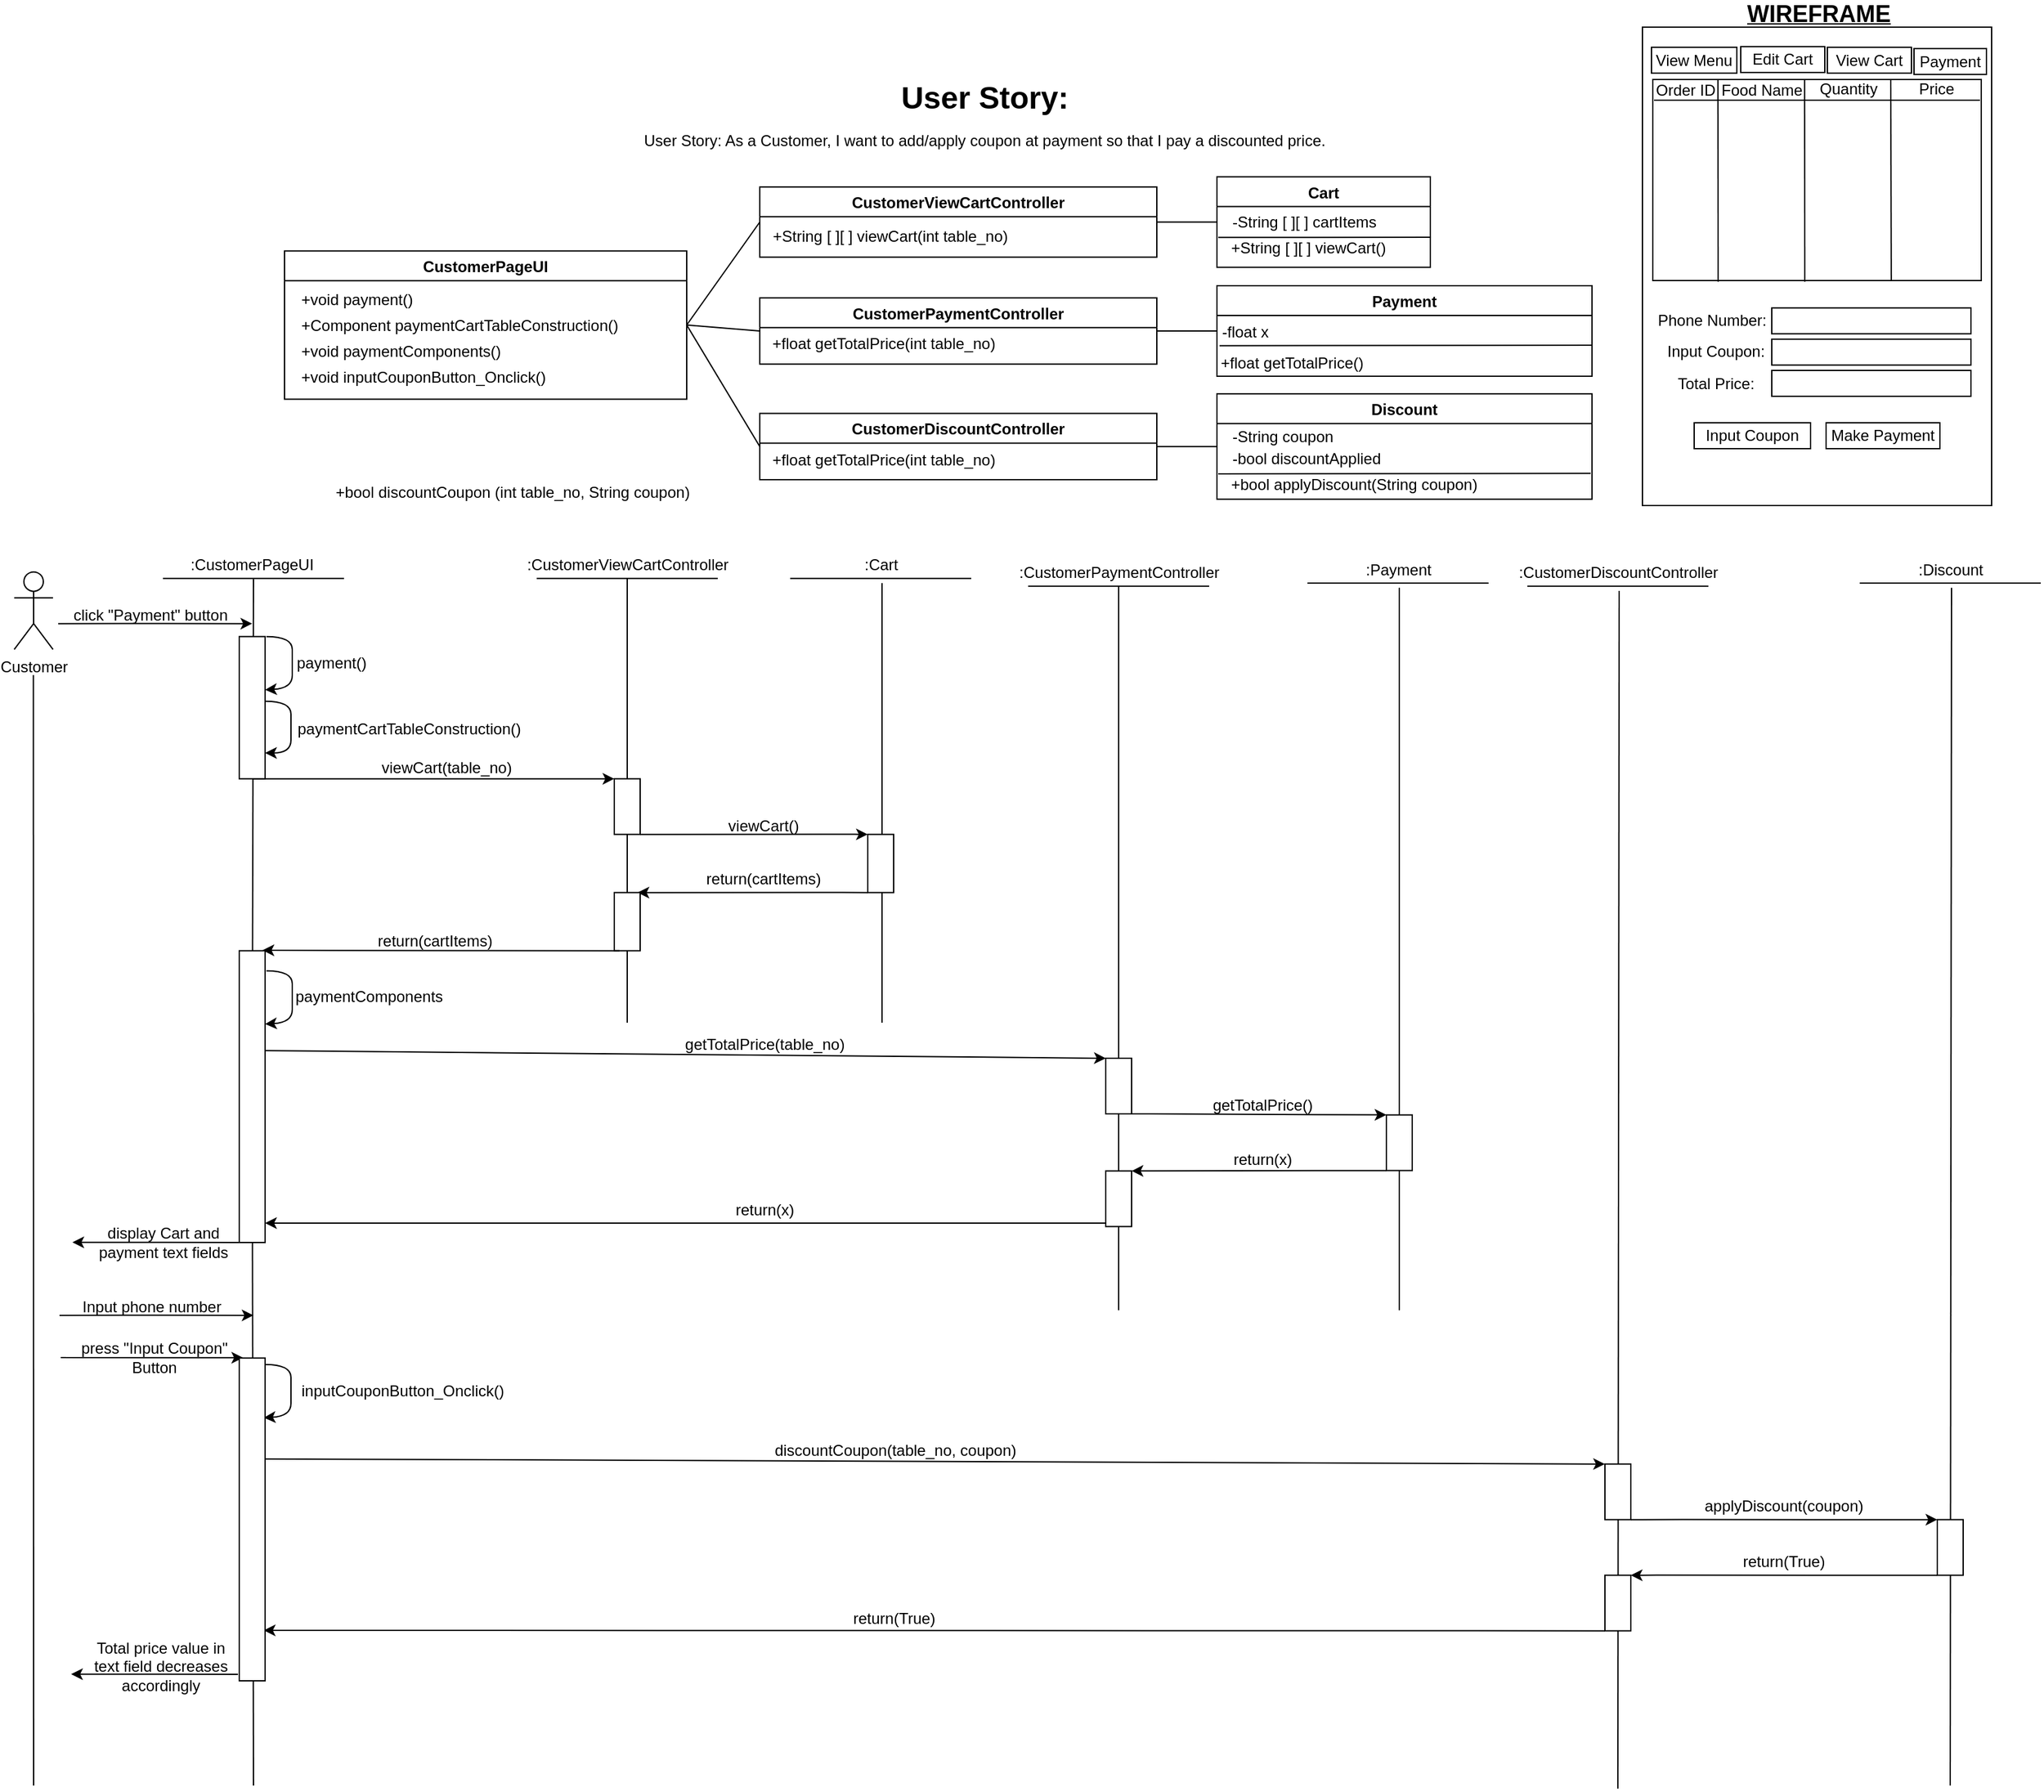 <mxfile version="17.4.2" type="device"><diagram id="kgpKYQtTHZ0yAKxKKP6v" name="Page-1"><mxGraphModel dx="3784" dy="2660" grid="1" gridSize="10" guides="1" tooltips="1" connect="1" arrows="1" fold="1" page="1" pageScale="1" pageWidth="1100" pageHeight="850" math="0" shadow="0"><root><mxCell id="0"/><mxCell id="1" parent="0"/><mxCell id="Prw02cfNeZkljI2ldTPd-4" value="" style="endArrow=none;html=1;rounded=0;" parent="1" edge="1"><mxGeometry width="50" height="50" relative="1" as="geometry"><mxPoint x="1040.0" y="1222.33" as="sourcePoint"/><mxPoint x="1041.0" y="295.99" as="targetPoint"/></mxGeometry></mxCell><mxCell id="biGOs2YUfltf5EV09tqd-42" value="" style="endArrow=none;html=1;rounded=0;" parent="1" edge="1"><mxGeometry width="50" height="50" relative="1" as="geometry"><mxPoint x="871" y="852.33" as="sourcePoint"/><mxPoint x="871" y="293.66" as="targetPoint"/></mxGeometry></mxCell><mxCell id="jZgrcrFYeaZh8gr0yXMg-41" value="" style="rounded=0;whiteSpace=wrap;html=1;" parent="1" vertex="1"><mxGeometry x="1059" y="-140.0" width="270" height="370" as="geometry"/></mxCell><mxCell id="jZgrcrFYeaZh8gr0yXMg-58" value="" style="endArrow=none;html=1;rounded=0;fontSize=17;startArrow=none;" parent="1" source="jZgrcrFYeaZh8gr0yXMg-105" edge="1"><mxGeometry width="50" height="50" relative="1" as="geometry"><mxPoint x="-15" y="1573.007" as="sourcePoint"/><mxPoint x="-15" y="286.84" as="targetPoint"/></mxGeometry></mxCell><mxCell id="jZgrcrFYeaZh8gr0yXMg-2" value="CustomerPageUI" style="swimlane;" parent="1" vertex="1"><mxGeometry x="9" y="33.08" width="311" height="114.61" as="geometry"/></mxCell><mxCell id="jZgrcrFYeaZh8gr0yXMg-3" value="+void payment()" style="text;html=1;align=left;verticalAlign=middle;resizable=0;points=[];autosize=1;strokeColor=none;fillColor=none;" parent="jZgrcrFYeaZh8gr0yXMg-2" vertex="1"><mxGeometry x="11" y="28" width="100" height="20" as="geometry"/></mxCell><mxCell id="UyJxPFIOWj1iNq7rBaPs-1" value="+Component paymentCartTableConstruction()" style="text;html=1;align=left;verticalAlign=middle;resizable=0;points=[];autosize=1;strokeColor=none;fillColor=none;" parent="jZgrcrFYeaZh8gr0yXMg-2" vertex="1"><mxGeometry x="11" y="48" width="260" height="20" as="geometry"/></mxCell><mxCell id="3pkiMZ76L7Jx5bTfX0Fe-9" value="+void paymentComponents()" style="text;html=1;align=left;verticalAlign=middle;resizable=0;points=[];autosize=1;strokeColor=none;fillColor=none;" parent="jZgrcrFYeaZh8gr0yXMg-2" vertex="1"><mxGeometry x="11" y="68" width="170" height="20" as="geometry"/></mxCell><mxCell id="biGOs2YUfltf5EV09tqd-1" value="+void inputCouponButton_Onclick()" style="text;html=1;align=left;verticalAlign=middle;resizable=0;points=[];autosize=1;strokeColor=none;fillColor=none;" parent="jZgrcrFYeaZh8gr0yXMg-2" vertex="1"><mxGeometry x="11" y="88.0" width="200" height="20" as="geometry"/></mxCell><mxCell id="jZgrcrFYeaZh8gr0yXMg-6" value="CustomerViewCartController" style="swimlane;startSize=23;" parent="1" vertex="1"><mxGeometry x="376.5" y="-16.41" width="307" height="54.32" as="geometry"/></mxCell><mxCell id="jZgrcrFYeaZh8gr0yXMg-7" value="&lt;div style=&quot;text-align: left&quot;&gt;+String [ ][ ] viewCart(int table_no)&lt;/div&gt;" style="text;html=1;align=center;verticalAlign=middle;resizable=0;points=[];autosize=1;strokeColor=none;fillColor=none;" parent="jZgrcrFYeaZh8gr0yXMg-6" vertex="1"><mxGeometry y="28.58" width="200" height="20" as="geometry"/></mxCell><mxCell id="jZgrcrFYeaZh8gr0yXMg-8" value="Cart" style="swimlane;" parent="1" vertex="1"><mxGeometry x="730" y="-24.25" width="165" height="70" as="geometry"/></mxCell><mxCell id="jZgrcrFYeaZh8gr0yXMg-12" value="" style="endArrow=none;html=1;rounded=0;" parent="jZgrcrFYeaZh8gr0yXMg-8" edge="1"><mxGeometry width="50" height="50" relative="1" as="geometry"><mxPoint x="1" y="46.89" as="sourcePoint"/><mxPoint x="165" y="46.79" as="targetPoint"/></mxGeometry></mxCell><mxCell id="jZgrcrFYeaZh8gr0yXMg-13" value="&lt;div style=&quot;text-align: justify&quot;&gt;+String [ ][ ] viewCart()&lt;/div&gt;" style="text;html=1;align=left;verticalAlign=middle;resizable=0;points=[];autosize=1;strokeColor=none;fillColor=none;" parent="jZgrcrFYeaZh8gr0yXMg-8" vertex="1"><mxGeometry x="9" y="45" width="140" height="20" as="geometry"/></mxCell><mxCell id="8a033JhcUuYnLw-s18lT-4" value="-String [ ][ ] cartItems" style="text;html=1;align=left;verticalAlign=middle;resizable=0;points=[];autosize=1;strokeColor=none;fillColor=none;" parent="jZgrcrFYeaZh8gr0yXMg-8" vertex="1"><mxGeometry x="10" y="25" width="130" height="20" as="geometry"/></mxCell><mxCell id="jZgrcrFYeaZh8gr0yXMg-15" value="" style="endArrow=none;html=1;rounded=0;exitX=1;exitY=0.5;exitDx=0;exitDy=0;entryX=0;entryY=0.5;entryDx=0;entryDy=0;" parent="1" source="jZgrcrFYeaZh8gr0yXMg-2" target="jZgrcrFYeaZh8gr0yXMg-6" edge="1"><mxGeometry width="50" height="50" relative="1" as="geometry"><mxPoint x="573" y="428.33" as="sourcePoint"/><mxPoint x="623" y="378.33" as="targetPoint"/></mxGeometry></mxCell><mxCell id="jZgrcrFYeaZh8gr0yXMg-16" value="" style="endArrow=none;html=1;rounded=0;exitX=1;exitY=0.5;exitDx=0;exitDy=0;entryX=0;entryY=0.5;entryDx=0;entryDy=0;" parent="1" source="jZgrcrFYeaZh8gr0yXMg-6" target="jZgrcrFYeaZh8gr0yXMg-8" edge="1"><mxGeometry width="50" height="50" relative="1" as="geometry"><mxPoint x="689" y="95.3" as="sourcePoint"/><mxPoint x="720" y="92.59" as="targetPoint"/></mxGeometry></mxCell><mxCell id="jZgrcrFYeaZh8gr0yXMg-17" style="edgeStyle=orthogonalEdgeStyle;rounded=0;orthogonalLoop=1;jettySize=auto;html=1;" parent="1" edge="1"><mxGeometry relative="1" as="geometry"><mxPoint x="-16" y="321.34" as="targetPoint"/><Array as="points"><mxPoint x="-116" y="321.34"/><mxPoint x="-116" y="321.34"/></Array><mxPoint x="-166" y="321.34" as="sourcePoint"/></mxGeometry></mxCell><mxCell id="jZgrcrFYeaZh8gr0yXMg-18" value="Customer" style="shape=umlActor;verticalLabelPosition=bottom;verticalAlign=top;html=1;outlineConnect=0;" parent="1" vertex="1"><mxGeometry x="-200" y="281.34" width="30" height="60" as="geometry"/></mxCell><mxCell id="jZgrcrFYeaZh8gr0yXMg-19" value=":CustomerPageUI" style="text;html=1;strokeColor=none;fillColor=none;align=center;verticalAlign=middle;whiteSpace=wrap;rounded=0;" parent="1" vertex="1"><mxGeometry x="-46" y="261.34" width="60" height="30" as="geometry"/></mxCell><mxCell id="jZgrcrFYeaZh8gr0yXMg-20" value=":CustomerViewCartController" style="text;html=1;align=center;verticalAlign=middle;resizable=0;points=[];autosize=1;strokeColor=none;fillColor=none;" parent="1" vertex="1"><mxGeometry x="189" y="266.34" width="170" height="20" as="geometry"/></mxCell><mxCell id="jZgrcrFYeaZh8gr0yXMg-21" value=":Cart" style="text;html=1;align=center;verticalAlign=middle;resizable=0;points=[];autosize=1;strokeColor=none;fillColor=none;" parent="1" vertex="1"><mxGeometry x="450" y="266.34" width="40" height="20" as="geometry"/></mxCell><mxCell id="jZgrcrFYeaZh8gr0yXMg-22" value="" style="endArrow=none;html=1;rounded=0;" parent="1" edge="1"><mxGeometry width="50" height="50" relative="1" as="geometry"><mxPoint x="-85" y="286.34" as="sourcePoint"/><mxPoint x="55.0" y="286.34" as="targetPoint"/></mxGeometry></mxCell><mxCell id="jZgrcrFYeaZh8gr0yXMg-23" value="" style="endArrow=none;html=1;rounded=0;" parent="1" edge="1"><mxGeometry width="50" height="50" relative="1" as="geometry"><mxPoint x="204.0" y="286.34" as="sourcePoint"/><mxPoint x="344" y="286.34" as="targetPoint"/></mxGeometry></mxCell><mxCell id="jZgrcrFYeaZh8gr0yXMg-24" value="" style="endArrow=none;html=1;rounded=0;" parent="1" edge="1"><mxGeometry width="50" height="50" relative="1" as="geometry"><mxPoint x="400" y="286.34" as="sourcePoint"/><mxPoint x="540" y="286.34" as="targetPoint"/></mxGeometry></mxCell><mxCell id="jZgrcrFYeaZh8gr0yXMg-27" value="" style="endArrow=classic;html=1;rounded=0;entryX=0;entryY=0;entryDx=0;entryDy=0;" parent="1" edge="1"><mxGeometry width="50" height="50" relative="1" as="geometry"><mxPoint x="-16" y="441.34" as="sourcePoint"/><mxPoint x="264" y="441.34" as="targetPoint"/></mxGeometry></mxCell><mxCell id="jZgrcrFYeaZh8gr0yXMg-28" value="&lt;div style=&quot;text-align: left&quot;&gt;&lt;span&gt;viewCart(table_no)&lt;/span&gt;&lt;/div&gt;" style="text;html=1;align=center;verticalAlign=middle;resizable=0;points=[];autosize=1;strokeColor=none;fillColor=none;" parent="1" vertex="1"><mxGeometry x="74" y="423.34" width="120" height="20" as="geometry"/></mxCell><mxCell id="jZgrcrFYeaZh8gr0yXMg-29" style="edgeStyle=orthogonalEdgeStyle;rounded=0;orthogonalLoop=1;jettySize=auto;html=1;exitX=1;exitY=1;exitDx=0;exitDy=0;entryX=0;entryY=0;entryDx=0;entryDy=0;" parent="1" source="jZgrcrFYeaZh8gr0yXMg-57" target="jZgrcrFYeaZh8gr0yXMg-53" edge="1"><mxGeometry relative="1" as="geometry"><Array as="points"><mxPoint x="450" y="484"/><mxPoint x="450" y="484"/></Array><mxPoint x="284" y="489.34" as="sourcePoint"/></mxGeometry></mxCell><mxCell id="jZgrcrFYeaZh8gr0yXMg-30" value="" style="endArrow=none;html=1;rounded=0;startArrow=none;entryX=0.5;entryY=1;entryDx=0;entryDy=0;entryPerimeter=0;" parent="1" source="jZgrcrFYeaZh8gr0yXMg-100" target="jZgrcrFYeaZh8gr0yXMg-20" edge="1"><mxGeometry width="50" height="50" relative="1" as="geometry"><mxPoint x="274" y="963.84" as="sourcePoint"/><mxPoint x="272" y="281.34" as="targetPoint"/></mxGeometry></mxCell><mxCell id="jZgrcrFYeaZh8gr0yXMg-34" value="" style="endArrow=none;html=1;rounded=0;" parent="1" edge="1"><mxGeometry width="50" height="50" relative="1" as="geometry"><mxPoint x="471" y="630" as="sourcePoint"/><mxPoint x="471" y="290" as="targetPoint"/></mxGeometry></mxCell><mxCell id="jZgrcrFYeaZh8gr0yXMg-42" value="View Menu" style="rounded=0;whiteSpace=wrap;html=1;" parent="1" vertex="1"><mxGeometry x="1066" y="-124.41" width="66" height="20" as="geometry"/></mxCell><mxCell id="jZgrcrFYeaZh8gr0yXMg-44" value="Edit Cart" style="rounded=0;whiteSpace=wrap;html=1;" parent="1" vertex="1"><mxGeometry x="1135" y="-124.91" width="65" height="20" as="geometry"/></mxCell><mxCell id="jZgrcrFYeaZh8gr0yXMg-45" value="View Cart" style="rounded=0;whiteSpace=wrap;html=1;" parent="1" vertex="1"><mxGeometry x="1202" y="-124.41" width="65" height="20" as="geometry"/></mxCell><mxCell id="jZgrcrFYeaZh8gr0yXMg-46" value="Payment" style="rounded=0;whiteSpace=wrap;html=1;" parent="1" vertex="1"><mxGeometry x="1269" y="-123.41" width="56" height="20" as="geometry"/></mxCell><mxCell id="jZgrcrFYeaZh8gr0yXMg-51" value="Input Coupon" style="rounded=0;whiteSpace=wrap;html=1;" parent="1" vertex="1"><mxGeometry x="1099" y="166.0" width="90" height="20" as="geometry"/></mxCell><mxCell id="jZgrcrFYeaZh8gr0yXMg-52" value="&lt;b&gt;&lt;u&gt;&lt;font style=&quot;font-size: 18px&quot;&gt;WIREFRAME&lt;/font&gt;&lt;/u&gt;&lt;/b&gt;" style="text;html=1;align=center;verticalAlign=middle;resizable=0;points=[];autosize=1;strokeColor=none;fillColor=none;" parent="1" vertex="1"><mxGeometry x="1130" y="-160.0" width="130" height="20" as="geometry"/></mxCell><mxCell id="jZgrcrFYeaZh8gr0yXMg-102" style="edgeStyle=orthogonalEdgeStyle;rounded=0;orthogonalLoop=1;jettySize=auto;html=1;exitX=0;exitY=1;exitDx=0;exitDy=0;entryX=0.5;entryY=0;entryDx=0;entryDy=0;fontSize=12;" parent="1" source="jZgrcrFYeaZh8gr0yXMg-53" edge="1"><mxGeometry relative="1" as="geometry"><mxPoint x="582" y="529.34" as="sourcePoint"/><mxPoint x="282" y="529.34" as="targetPoint"/><Array as="points"><mxPoint x="440" y="529"/><mxPoint x="440" y="529"/></Array></mxGeometry></mxCell><mxCell id="jZgrcrFYeaZh8gr0yXMg-53" value="" style="rounded=0;whiteSpace=wrap;html=1;" parent="1" vertex="1"><mxGeometry x="460" y="484.34" width="20" height="45" as="geometry"/></mxCell><mxCell id="jZgrcrFYeaZh8gr0yXMg-54" value="click &quot;Payment&quot; button" style="text;html=1;align=center;verticalAlign=middle;resizable=0;points=[];autosize=1;strokeColor=none;fillColor=none;" parent="1" vertex="1"><mxGeometry x="-160" y="305.34" width="130" height="20" as="geometry"/></mxCell><mxCell id="jZgrcrFYeaZh8gr0yXMg-57" value="" style="rounded=0;whiteSpace=wrap;html=1;" parent="1" vertex="1"><mxGeometry x="264" y="441.34" width="20" height="43" as="geometry"/></mxCell><mxCell id="jZgrcrFYeaZh8gr0yXMg-63" value="" style="curved=1;endArrow=classic;html=1;rounded=0;entryX=0.95;entryY=0.392;entryDx=0;entryDy=0;exitX=1;exitY=0;exitDx=0;exitDy=0;entryPerimeter=0;" parent="1" edge="1"><mxGeometry width="50" height="50" relative="1" as="geometry"><mxPoint x="-5" y="331.34" as="sourcePoint"/><mxPoint x="-6.0" y="372.5" as="targetPoint"/><Array as="points"><mxPoint x="15" y="331.34"/><mxPoint x="15" y="351.34"/><mxPoint x="15" y="371.34"/></Array></mxGeometry></mxCell><mxCell id="jZgrcrFYeaZh8gr0yXMg-64" value="" style="rounded=0;whiteSpace=wrap;html=1;" parent="1" vertex="1"><mxGeometry x="-26" y="331.34" width="20" height="110" as="geometry"/></mxCell><mxCell id="jZgrcrFYeaZh8gr0yXMg-65" value="&lt;span style=&quot;font-size: 12px&quot;&gt;payment()&lt;/span&gt;" style="text;html=1;align=center;verticalAlign=middle;resizable=0;points=[];autosize=1;strokeColor=none;fillColor=none;fontSize=16;" parent="1" vertex="1"><mxGeometry x="10" y="334.84" width="70" height="30" as="geometry"/></mxCell><mxCell id="jZgrcrFYeaZh8gr0yXMg-84" value="" style="rounded=0;whiteSpace=wrap;html=1;" parent="1" vertex="1"><mxGeometry x="1067" y="-99.5" width="254" height="155.5" as="geometry"/></mxCell><mxCell id="jZgrcrFYeaZh8gr0yXMg-85" value="Order ID" style="text;html=1;align=center;verticalAlign=middle;resizable=0;points=[];autosize=1;strokeColor=none;fillColor=none;" parent="1" vertex="1"><mxGeometry x="1062" y="-101.5" width="60" height="20" as="geometry"/></mxCell><mxCell id="jZgrcrFYeaZh8gr0yXMg-86" value="Food Name" style="text;html=1;align=center;verticalAlign=middle;resizable=0;points=[];autosize=1;strokeColor=none;fillColor=none;" parent="1" vertex="1"><mxGeometry x="1111" y="-101.5" width="80" height="20" as="geometry"/></mxCell><mxCell id="jZgrcrFYeaZh8gr0yXMg-88" value="Price" style="text;html=1;align=center;verticalAlign=middle;resizable=0;points=[];autosize=1;strokeColor=none;fillColor=none;" parent="1" vertex="1"><mxGeometry x="1266" y="-102.5" width="40" height="20" as="geometry"/></mxCell><mxCell id="jZgrcrFYeaZh8gr0yXMg-90" value="" style="endArrow=none;html=1;rounded=0;entryX=0.033;entryY=-0.067;entryDx=0;entryDy=0;entryPerimeter=0;exitX=0.262;exitY=1.006;exitDx=0;exitDy=0;exitPerimeter=0;" parent="1" edge="1"><mxGeometry width="50" height="50" relative="1" as="geometry"><mxPoint x="1117.548" y="56.933" as="sourcePoint"/><mxPoint x="1117.36" y="-99.44" as="targetPoint"/></mxGeometry></mxCell><mxCell id="jZgrcrFYeaZh8gr0yXMg-92" value="" style="endArrow=none;html=1;rounded=0;entryX=0.033;entryY=-0.067;entryDx=0;entryDy=0;entryPerimeter=0;exitX=0.726;exitY=1.003;exitDx=0;exitDy=0;exitPerimeter=0;" parent="1" source="jZgrcrFYeaZh8gr0yXMg-84" edge="1"><mxGeometry width="50" height="50" relative="1" as="geometry"><mxPoint x="1251.636" y="40.44" as="sourcePoint"/><mxPoint x="1251" y="-99.5" as="targetPoint"/></mxGeometry></mxCell><mxCell id="jZgrcrFYeaZh8gr0yXMg-94" value="" style="endArrow=none;html=1;rounded=0;exitX=0.194;exitY=0.99;exitDx=0;exitDy=0;exitPerimeter=0;" parent="1" edge="1"><mxGeometry width="50" height="50" relative="1" as="geometry"><mxPoint x="1067.996" y="-83.5" as="sourcePoint"/><mxPoint x="1320" y="-83.5" as="targetPoint"/></mxGeometry></mxCell><mxCell id="jZgrcrFYeaZh8gr0yXMg-99" value="&lt;h1&gt;User Story:&lt;br&gt;&lt;font style=&quot;font-size: 12px ; font-weight: normal&quot;&gt;User Story: As a Customer, I want to add/apply coupon at payment so that I pay a discounted price.&lt;/font&gt;&lt;/h1&gt;" style="text;html=1;strokeColor=none;fillColor=none;spacing=5;spacingTop=-20;whiteSpace=wrap;overflow=hidden;rounded=0;align=center;" parent="1" vertex="1"><mxGeometry x="243" y="-105.0" width="615" height="75" as="geometry"/></mxCell><mxCell id="jZgrcrFYeaZh8gr0yXMg-100" value="" style="rounded=0;whiteSpace=wrap;html=1;" parent="1" vertex="1"><mxGeometry x="264" y="529.34" width="20" height="45" as="geometry"/></mxCell><mxCell id="jZgrcrFYeaZh8gr0yXMg-101" value="" style="endArrow=none;html=1;rounded=0;startArrow=none;entryX=0.5;entryY=1;entryDx=0;entryDy=0;entryPerimeter=0;" parent="1" target="jZgrcrFYeaZh8gr0yXMg-100" edge="1"><mxGeometry width="50" height="50" relative="1" as="geometry"><mxPoint x="274" y="630" as="sourcePoint"/><mxPoint x="274" y="275.61" as="targetPoint"/></mxGeometry></mxCell><mxCell id="jZgrcrFYeaZh8gr0yXMg-103" value="return(cartItems)" style="text;html=1;align=center;verticalAlign=middle;resizable=0;points=[];autosize=1;strokeColor=none;fillColor=none;fontSize=12;" parent="1" vertex="1"><mxGeometry x="329" y="509.34" width="100" height="20" as="geometry"/></mxCell><mxCell id="jZgrcrFYeaZh8gr0yXMg-104" style="edgeStyle=orthogonalEdgeStyle;rounded=0;orthogonalLoop=1;jettySize=auto;html=1;entryX=0.5;entryY=0;entryDx=0;entryDy=0;fontSize=12;" parent="1" edge="1"><mxGeometry relative="1" as="geometry"><mxPoint x="268" y="574.34" as="sourcePoint"/><mxPoint x="-8" y="574.01" as="targetPoint"/><Array as="points"><mxPoint x="148" y="574.01"/><mxPoint x="148" y="574.01"/></Array></mxGeometry></mxCell><mxCell id="zjGWkaBwXdOVX580WXJV-7" value="" style="endArrow=none;html=1;rounded=0;" parent="1" edge="1"><mxGeometry width="50" height="50" relative="1" as="geometry"><mxPoint x="-185" y="1220" as="sourcePoint"/><mxPoint x="-185.2" y="361.11" as="targetPoint"/></mxGeometry></mxCell><mxCell id="8a033JhcUuYnLw-s18lT-1" value="" style="curved=1;endArrow=classic;html=1;rounded=0;entryX=1;entryY=1;entryDx=0;entryDy=0;exitX=1;exitY=0;exitDx=0;exitDy=0;" parent="1" edge="1"><mxGeometry width="50" height="50" relative="1" as="geometry"><mxPoint x="-6" y="381.34" as="sourcePoint"/><mxPoint x="-6" y="421.34" as="targetPoint"/><Array as="points"><mxPoint x="14" y="381.34"/><mxPoint x="14" y="401.34"/><mxPoint x="14" y="421.34"/></Array></mxGeometry></mxCell><mxCell id="8a033JhcUuYnLw-s18lT-3" value="&lt;span style=&quot;font-size: 12px&quot;&gt;paymentCartTableConstruction()&lt;/span&gt;" style="text;html=1;align=center;verticalAlign=middle;resizable=0;points=[];autosize=1;strokeColor=none;fillColor=none;fontSize=16;" parent="1" vertex="1"><mxGeometry x="10" y="385.84" width="190" height="30" as="geometry"/></mxCell><mxCell id="UyJxPFIOWj1iNq7rBaPs-9" value="" style="endArrow=classic;html=1;rounded=0;" parent="1" edge="1"><mxGeometry width="50" height="50" relative="1" as="geometry"><mxPoint x="-26" y="800" as="sourcePoint"/><mxPoint x="-155" y="799.83" as="targetPoint"/></mxGeometry></mxCell><mxCell id="UyJxPFIOWj1iNq7rBaPs-10" value="display Cart and&lt;br&gt;payment text fields" style="text;html=1;align=center;verticalAlign=middle;resizable=0;points=[];autosize=1;strokeColor=none;fillColor=none;" parent="1" vertex="1"><mxGeometry x="-145" y="785.0" width="120" height="30" as="geometry"/></mxCell><mxCell id="UyJxPFIOWj1iNq7rBaPs-18" value="Phone Number:" style="text;html=1;strokeColor=none;fillColor=none;align=center;verticalAlign=middle;whiteSpace=wrap;rounded=0;" parent="1" vertex="1"><mxGeometry x="1067" y="73.0" width="92" height="28.33" as="geometry"/></mxCell><mxCell id="UyJxPFIOWj1iNq7rBaPs-19" value="" style="rounded=0;whiteSpace=wrap;html=1;" parent="1" vertex="1"><mxGeometry x="1159" y="77.17" width="154" height="20" as="geometry"/></mxCell><mxCell id="UyJxPFIOWj1iNq7rBaPs-20" value="Input Coupon:" style="text;html=1;strokeColor=none;fillColor=none;align=center;verticalAlign=middle;whiteSpace=wrap;rounded=0;" parent="1" vertex="1"><mxGeometry x="1073" y="97.17" width="86" height="28.33" as="geometry"/></mxCell><mxCell id="UyJxPFIOWj1iNq7rBaPs-21" value="" style="rounded=0;whiteSpace=wrap;html=1;" parent="1" vertex="1"><mxGeometry x="1159" y="101.34" width="154" height="20" as="geometry"/></mxCell><mxCell id="3pkiMZ76L7Jx5bTfX0Fe-4" value="return(cartItems)" style="text;html=1;align=center;verticalAlign=middle;resizable=0;points=[];autosize=1;strokeColor=none;fillColor=none;fontSize=12;" parent="1" vertex="1"><mxGeometry x="75" y="556.84" width="100" height="20" as="geometry"/></mxCell><mxCell id="3pkiMZ76L7Jx5bTfX0Fe-5" value="" style="curved=1;endArrow=classic;html=1;rounded=0;entryX=0.95;entryY=0.392;entryDx=0;entryDy=0;exitX=1;exitY=0;exitDx=0;exitDy=0;entryPerimeter=0;" parent="1" edge="1"><mxGeometry width="50" height="50" relative="1" as="geometry"><mxPoint x="-5" y="589.84" as="sourcePoint"/><mxPoint x="-6.0" y="631" as="targetPoint"/><Array as="points"><mxPoint x="15" y="589.84"/><mxPoint x="15" y="609.84"/><mxPoint x="15" y="629.84"/></Array></mxGeometry></mxCell><mxCell id="3pkiMZ76L7Jx5bTfX0Fe-6" value="&lt;span style=&quot;font-size: 12px&quot;&gt;paymentComponents&lt;/span&gt;" style="text;html=1;align=center;verticalAlign=middle;resizable=0;points=[];autosize=1;strokeColor=none;fillColor=none;fontSize=16;" parent="1" vertex="1"><mxGeometry x="9" y="593.34" width="130" height="30" as="geometry"/></mxCell><mxCell id="3pkiMZ76L7Jx5bTfX0Fe-11" value="CustomerPaymentController" style="swimlane;startSize=23;" parent="1" vertex="1"><mxGeometry x="376.5" y="69.36" width="307" height="51.29" as="geometry"/></mxCell><mxCell id="biGOs2YUfltf5EV09tqd-16" value="&lt;div style=&quot;text-align: left&quot;&gt;+float getTotalPrice(int table_no)&lt;/div&gt;" style="text;html=1;align=center;verticalAlign=middle;resizable=0;points=[];autosize=1;strokeColor=none;fillColor=none;" parent="3pkiMZ76L7Jx5bTfX0Fe-11" vertex="1"><mxGeometry y="26" width="190" height="20" as="geometry"/></mxCell><mxCell id="3pkiMZ76L7Jx5bTfX0Fe-13" value="" style="endArrow=none;html=1;rounded=0;entryX=0;entryY=0.5;entryDx=0;entryDy=0;exitX=1;exitY=0.5;exitDx=0;exitDy=0;" parent="1" source="jZgrcrFYeaZh8gr0yXMg-2" target="3pkiMZ76L7Jx5bTfX0Fe-11" edge="1"><mxGeometry width="50" height="50" relative="1" as="geometry"><mxPoint x="356" y="197.21" as="sourcePoint"/><mxPoint x="392" y="132.0" as="targetPoint"/></mxGeometry></mxCell><mxCell id="3pkiMZ76L7Jx5bTfX0Fe-22" value="" style="endArrow=none;html=1;rounded=0;entryX=0;entryY=0.5;entryDx=0;entryDy=0;exitX=1;exitY=0.5;exitDx=0;exitDy=0;" parent="1" source="3pkiMZ76L7Jx5bTfX0Fe-11" target="biGOs2YUfltf5EV09tqd-30" edge="1"><mxGeometry width="50" height="50" relative="1" as="geometry"><mxPoint x="689" y="193.12" as="sourcePoint"/><mxPoint x="740" y="205.61" as="targetPoint"/></mxGeometry></mxCell><mxCell id="3pkiMZ76L7Jx5bTfX0Fe-30" style="edgeStyle=orthogonalEdgeStyle;rounded=0;orthogonalLoop=1;jettySize=auto;html=1;" parent="1" edge="1"><mxGeometry relative="1" as="geometry"><mxPoint x="-15" y="856.34" as="targetPoint"/><Array as="points"><mxPoint x="-115" y="856.34"/><mxPoint x="-115" y="856.34"/></Array><mxPoint x="-165" y="856.34" as="sourcePoint"/></mxGeometry></mxCell><mxCell id="3pkiMZ76L7Jx5bTfX0Fe-31" value="Input phone number" style="text;html=1;align=center;verticalAlign=middle;resizable=0;points=[];autosize=1;strokeColor=none;fillColor=none;" parent="1" vertex="1"><mxGeometry x="-154" y="840.34" width="120" height="20" as="geometry"/></mxCell><mxCell id="3pkiMZ76L7Jx5bTfX0Fe-46" value="&lt;div style=&quot;text-align: left&quot;&gt;&lt;span&gt;viewCart()&lt;/span&gt;&lt;/div&gt;" style="text;html=1;align=center;verticalAlign=middle;resizable=0;points=[];autosize=1;strokeColor=none;fillColor=none;" parent="1" vertex="1"><mxGeometry x="344" y="468.34" width="70" height="20" as="geometry"/></mxCell><mxCell id="3pkiMZ76L7Jx5bTfX0Fe-48" style="edgeStyle=orthogonalEdgeStyle;rounded=0;orthogonalLoop=1;jettySize=auto;html=1;" parent="1" edge="1"><mxGeometry relative="1" as="geometry"><mxPoint x="-23" y="889.17" as="targetPoint"/><Array as="points"><mxPoint x="-164" y="889.34"/></Array><mxPoint x="-160" y="889" as="sourcePoint"/></mxGeometry></mxCell><mxCell id="3pkiMZ76L7Jx5bTfX0Fe-49" value="press &quot;Input Coupon&quot;&lt;br&gt;Button" style="text;html=1;align=center;verticalAlign=middle;resizable=0;points=[];autosize=1;strokeColor=none;fillColor=none;" parent="1" vertex="1"><mxGeometry x="-157" y="874.17" width="130" height="30" as="geometry"/></mxCell><mxCell id="3pkiMZ76L7Jx5bTfX0Fe-51" value="" style="endArrow=none;html=1;rounded=0;entryX=0.033;entryY=-0.067;entryDx=0;entryDy=0;entryPerimeter=0;exitX=0.262;exitY=1.006;exitDx=0;exitDy=0;exitPerimeter=0;" parent="1" edge="1"><mxGeometry width="50" height="50" relative="1" as="geometry"><mxPoint x="1184.548" y="56.933" as="sourcePoint"/><mxPoint x="1184.36" y="-99.44" as="targetPoint"/></mxGeometry></mxCell><mxCell id="3pkiMZ76L7Jx5bTfX0Fe-52" value="Quantity" style="text;html=1;align=center;verticalAlign=middle;resizable=0;points=[];autosize=1;strokeColor=none;fillColor=none;" parent="1" vertex="1"><mxGeometry x="1188" y="-102.5" width="60" height="20" as="geometry"/></mxCell><mxCell id="3pkiMZ76L7Jx5bTfX0Fe-53" value="Make Payment" style="rounded=0;whiteSpace=wrap;html=1;" parent="1" vertex="1"><mxGeometry x="1201" y="166.0" width="88" height="20" as="geometry"/></mxCell><mxCell id="biGOs2YUfltf5EV09tqd-2" value="Total Price:" style="text;html=1;strokeColor=none;fillColor=none;align=center;verticalAlign=middle;whiteSpace=wrap;rounded=0;" parent="1" vertex="1"><mxGeometry x="1073" y="121.34" width="86" height="28.33" as="geometry"/></mxCell><mxCell id="biGOs2YUfltf5EV09tqd-3" value="" style="rounded=0;whiteSpace=wrap;html=1;" parent="1" vertex="1"><mxGeometry x="1159" y="125.51" width="154" height="20" as="geometry"/></mxCell><mxCell id="biGOs2YUfltf5EV09tqd-6" value="" style="curved=1;endArrow=classic;html=1;rounded=0;entryX=0.95;entryY=0.392;entryDx=0;entryDy=0;exitX=1;exitY=0;exitDx=0;exitDy=0;entryPerimeter=0;" parent="1" edge="1"><mxGeometry width="50" height="50" relative="1" as="geometry"><mxPoint x="-6" y="894.34" as="sourcePoint"/><mxPoint x="-7" y="935.5" as="targetPoint"/><Array as="points"><mxPoint x="14" y="894.34"/><mxPoint x="14" y="914.34"/><mxPoint x="14" y="934.34"/></Array></mxGeometry></mxCell><mxCell id="biGOs2YUfltf5EV09tqd-7" value="&lt;span style=&quot;font-size: 12px&quot;&gt;inputCouponButton_Onclick()&lt;/span&gt;" style="text;html=1;align=center;verticalAlign=middle;resizable=0;points=[];autosize=1;strokeColor=none;fillColor=none;fontSize=16;" parent="1" vertex="1"><mxGeometry x="15" y="897.84" width="170" height="30" as="geometry"/></mxCell><mxCell id="biGOs2YUfltf5EV09tqd-11" value="&lt;div style=&quot;text-align: left&quot;&gt;&lt;span&gt;discountCoupon(table_no, coupon)&lt;/span&gt;&lt;/div&gt;" style="text;html=1;align=center;verticalAlign=middle;resizable=0;points=[];autosize=1;strokeColor=none;fillColor=none;" parent="1" vertex="1"><mxGeometry x="381" y="951.17" width="200" height="20" as="geometry"/></mxCell><mxCell id="biGOs2YUfltf5EV09tqd-18" value=":CustomerPaymentController" style="text;html=1;align=center;verticalAlign=middle;resizable=0;points=[];autosize=1;strokeColor=none;fillColor=none;" parent="1" vertex="1"><mxGeometry x="569" y="272.33" width="170" height="20" as="geometry"/></mxCell><mxCell id="biGOs2YUfltf5EV09tqd-19" value="" style="endArrow=none;html=1;rounded=0;" parent="1" edge="1"><mxGeometry width="50" height="50" relative="1" as="geometry"><mxPoint x="584.0" y="292.33" as="sourcePoint"/><mxPoint x="724" y="292.33" as="targetPoint"/></mxGeometry></mxCell><mxCell id="biGOs2YUfltf5EV09tqd-20" value="" style="endArrow=none;html=1;rounded=0;startArrow=none;entryX=0.5;entryY=1;entryDx=0;entryDy=0;entryPerimeter=0;" parent="1" target="biGOs2YUfltf5EV09tqd-18" edge="1"><mxGeometry width="50" height="50" relative="1" as="geometry"><mxPoint x="654" y="852.33" as="sourcePoint"/><mxPoint x="652" y="287.33" as="targetPoint"/></mxGeometry></mxCell><mxCell id="biGOs2YUfltf5EV09tqd-10" value="" style="endArrow=classic;html=1;rounded=0;entryX=0;entryY=0;entryDx=0;entryDy=0;" parent="1" target="biGOs2YUfltf5EV09tqd-14" edge="1"><mxGeometry width="50" height="50" relative="1" as="geometry"><mxPoint x="-16" y="967.34" as="sourcePoint"/><mxPoint x="264" y="967.34" as="targetPoint"/></mxGeometry></mxCell><mxCell id="biGOs2YUfltf5EV09tqd-83" style="edgeStyle=orthogonalEdgeStyle;rounded=0;orthogonalLoop=1;jettySize=auto;html=1;exitX=1;exitY=1;exitDx=0;exitDy=0;entryX=0;entryY=0;entryDx=0;entryDy=0;" parent="1" source="biGOs2YUfltf5EV09tqd-14" target="biGOs2YUfltf5EV09tqd-82" edge="1"><mxGeometry relative="1" as="geometry"><Array as="points"><mxPoint x="1090" y="1014"/></Array></mxGeometry></mxCell><mxCell id="biGOs2YUfltf5EV09tqd-14" value="" style="rounded=0;whiteSpace=wrap;html=1;" parent="1" vertex="1"><mxGeometry x="1030" y="971.34" width="20" height="43" as="geometry"/></mxCell><mxCell id="biGOs2YUfltf5EV09tqd-21" value="&lt;div style=&quot;text-align: left&quot;&gt;&lt;span&gt;getTotalPrice(table_no)&lt;/span&gt;&lt;/div&gt;" style="text;html=1;align=center;verticalAlign=middle;resizable=0;points=[];autosize=1;strokeColor=none;fillColor=none;" parent="1" vertex="1"><mxGeometry x="310" y="637.34" width="140" height="20" as="geometry"/></mxCell><mxCell id="biGOs2YUfltf5EV09tqd-22" value="" style="endArrow=classic;html=1;rounded=0;entryX=0;entryY=0;entryDx=0;entryDy=0;" parent="1" target="biGOs2YUfltf5EV09tqd-23" edge="1"><mxGeometry width="50" height="50" relative="1" as="geometry"><mxPoint x="-16" y="651.51" as="sourcePoint"/><mxPoint x="264" y="651.51" as="targetPoint"/></mxGeometry></mxCell><mxCell id="biGOs2YUfltf5EV09tqd-28" style="edgeStyle=orthogonalEdgeStyle;rounded=0;orthogonalLoop=1;jettySize=auto;html=1;exitX=1;exitY=1;exitDx=0;exitDy=0;entryX=0;entryY=0;entryDx=0;entryDy=0;" parent="1" source="biGOs2YUfltf5EV09tqd-23" target="biGOs2YUfltf5EV09tqd-27" edge="1"><mxGeometry relative="1" as="geometry"><mxPoint x="664" y="703.5" as="sourcePoint"/><mxPoint x="850" y="695.33" as="targetPoint"/><Array as="points"><mxPoint x="861" y="700.33"/></Array></mxGeometry></mxCell><mxCell id="biGOs2YUfltf5EV09tqd-23" value="" style="rounded=0;whiteSpace=wrap;html=1;" parent="1" vertex="1"><mxGeometry x="644" y="657.5" width="20" height="43" as="geometry"/></mxCell><mxCell id="jZgrcrFYeaZh8gr0yXMg-105" value="" style="rounded=0;whiteSpace=wrap;html=1;" parent="1" vertex="1"><mxGeometry x="-26" y="574.34" width="20" height="225.66" as="geometry"/></mxCell><mxCell id="biGOs2YUfltf5EV09tqd-24" value="" style="endArrow=none;html=1;rounded=0;fontSize=17;" parent="1" target="jZgrcrFYeaZh8gr0yXMg-105" edge="1"><mxGeometry width="50" height="50" relative="1" as="geometry"><mxPoint x="-15" y="1220" as="sourcePoint"/><mxPoint x="-15" y="286.84" as="targetPoint"/></mxGeometry></mxCell><mxCell id="biGOs2YUfltf5EV09tqd-48" style="edgeStyle=orthogonalEdgeStyle;rounded=0;orthogonalLoop=1;jettySize=auto;html=1;exitX=0;exitY=1;exitDx=0;exitDy=0;entryX=1;entryY=0;entryDx=0;entryDy=0;" parent="1" source="biGOs2YUfltf5EV09tqd-27" target="biGOs2YUfltf5EV09tqd-47" edge="1"><mxGeometry relative="1" as="geometry"><Array as="points"><mxPoint x="861" y="745"/></Array></mxGeometry></mxCell><mxCell id="biGOs2YUfltf5EV09tqd-27" value="" style="rounded=0;whiteSpace=wrap;html=1;" parent="1" vertex="1"><mxGeometry x="861" y="701.33" width="20" height="43" as="geometry"/></mxCell><mxCell id="biGOs2YUfltf5EV09tqd-29" value="&lt;div style=&quot;text-align: left&quot;&gt;&lt;span&gt;getTotalPrice()&lt;/span&gt;&lt;/div&gt;" style="text;html=1;align=center;verticalAlign=middle;resizable=0;points=[];autosize=1;strokeColor=none;fillColor=none;" parent="1" vertex="1"><mxGeometry x="720" y="683.5" width="90" height="20" as="geometry"/></mxCell><mxCell id="biGOs2YUfltf5EV09tqd-30" value="Payment" style="swimlane;" parent="1" vertex="1"><mxGeometry x="730" y="60.0" width="290" height="70" as="geometry"/></mxCell><mxCell id="biGOs2YUfltf5EV09tqd-37" value="&lt;div style=&quot;text-align: justify&quot;&gt;+float getTotalPrice()&lt;/div&gt;" style="text;html=1;align=left;verticalAlign=middle;resizable=0;points=[];autosize=1;strokeColor=none;fillColor=none;" parent="biGOs2YUfltf5EV09tqd-30" vertex="1"><mxGeometry x="1" y="50" width="130" height="20" as="geometry"/></mxCell><mxCell id="biGOs2YUfltf5EV09tqd-38" value="-float x" style="text;html=1;align=left;verticalAlign=middle;resizable=0;points=[];autosize=1;strokeColor=none;fillColor=none;" parent="biGOs2YUfltf5EV09tqd-30" vertex="1"><mxGeometry x="2" y="26.0" width="50" height="20" as="geometry"/></mxCell><mxCell id="biGOs2YUfltf5EV09tqd-31" value="" style="endArrow=none;html=1;rounded=0;" parent="biGOs2YUfltf5EV09tqd-30" edge="1"><mxGeometry width="50" height="50" relative="1" as="geometry"><mxPoint x="2" y="46.39" as="sourcePoint"/><mxPoint x="290" y="46" as="targetPoint"/></mxGeometry></mxCell><mxCell id="biGOs2YUfltf5EV09tqd-40" value=":Payment" style="text;html=1;align=center;verticalAlign=middle;resizable=0;points=[];autosize=1;strokeColor=none;fillColor=none;" parent="1" vertex="1"><mxGeometry x="835" y="270.0" width="70" height="20" as="geometry"/></mxCell><mxCell id="biGOs2YUfltf5EV09tqd-41" value="" style="endArrow=none;html=1;rounded=0;" parent="1" edge="1"><mxGeometry width="50" height="50" relative="1" as="geometry"><mxPoint x="800" y="290.0" as="sourcePoint"/><mxPoint x="940" y="290.0" as="targetPoint"/></mxGeometry></mxCell><mxCell id="biGOs2YUfltf5EV09tqd-50" style="edgeStyle=orthogonalEdgeStyle;rounded=0;orthogonalLoop=1;jettySize=auto;html=1;exitX=0;exitY=1;exitDx=0;exitDy=0;" parent="1" source="biGOs2YUfltf5EV09tqd-47" edge="1"><mxGeometry relative="1" as="geometry"><mxPoint x="-6" y="785" as="targetPoint"/><Array as="points"><mxPoint x="-6" y="785"/></Array></mxGeometry></mxCell><mxCell id="biGOs2YUfltf5EV09tqd-47" value="" style="rounded=0;whiteSpace=wrap;html=1;" parent="1" vertex="1"><mxGeometry x="644" y="744.67" width="20" height="43" as="geometry"/></mxCell><mxCell id="biGOs2YUfltf5EV09tqd-49" value="&lt;div style=&quot;text-align: left&quot;&gt;&lt;span&gt;return(x)&lt;/span&gt;&lt;/div&gt;" style="text;html=1;align=center;verticalAlign=middle;resizable=0;points=[];autosize=1;strokeColor=none;fillColor=none;" parent="1" vertex="1"><mxGeometry x="735" y="726.33" width="60" height="20" as="geometry"/></mxCell><mxCell id="biGOs2YUfltf5EV09tqd-51" value="&lt;div style=&quot;text-align: left&quot;&gt;&lt;span&gt;return(x)&lt;/span&gt;&lt;/div&gt;" style="text;html=1;align=center;verticalAlign=middle;resizable=0;points=[];autosize=1;strokeColor=none;fillColor=none;" parent="1" vertex="1"><mxGeometry x="350" y="765.34" width="60" height="20" as="geometry"/></mxCell><mxCell id="biGOs2YUfltf5EV09tqd-53" style="edgeStyle=orthogonalEdgeStyle;rounded=0;orthogonalLoop=1;jettySize=auto;html=1;exitX=0;exitY=1;exitDx=0;exitDy=0;" parent="1" source="biGOs2YUfltf5EV09tqd-56" edge="1"><mxGeometry relative="1" as="geometry"><mxPoint x="763" y="1100.34" as="sourcePoint"/><mxPoint x="-7" y="1100" as="targetPoint"/><Array as="points"><mxPoint x="-7" y="1100"/></Array></mxGeometry></mxCell><mxCell id="biGOs2YUfltf5EV09tqd-55" value="&lt;div style=&quot;text-align: left&quot;&gt;&lt;span&gt;return(True)&lt;/span&gt;&lt;/div&gt;" style="text;html=1;align=center;verticalAlign=middle;resizable=0;points=[];autosize=1;strokeColor=none;fillColor=none;" parent="1" vertex="1"><mxGeometry x="440" y="1081.34" width="80" height="20" as="geometry"/></mxCell><mxCell id="biGOs2YUfltf5EV09tqd-56" value="" style="rounded=0;whiteSpace=wrap;html=1;" parent="1" vertex="1"><mxGeometry x="1030" y="1057.34" width="20" height="43" as="geometry"/></mxCell><mxCell id="biGOs2YUfltf5EV09tqd-5" value="" style="rounded=0;whiteSpace=wrap;html=1;" parent="1" vertex="1"><mxGeometry x="-26" y="889.34" width="20" height="249.66" as="geometry"/></mxCell><mxCell id="biGOs2YUfltf5EV09tqd-70" value="" style="endArrow=classic;html=1;rounded=0;" parent="1" edge="1"><mxGeometry width="50" height="50" relative="1" as="geometry"><mxPoint x="-27" y="1134" as="sourcePoint"/><mxPoint x="-156" y="1133.83" as="targetPoint"/></mxGeometry></mxCell><mxCell id="biGOs2YUfltf5EV09tqd-73" value="" style="endArrow=none;html=1;rounded=0;" parent="1" edge="1"><mxGeometry width="50" height="50" relative="1" as="geometry"><mxPoint x="1297" y="1220" as="sourcePoint"/><mxPoint x="1298" y="293.66" as="targetPoint"/></mxGeometry></mxCell><mxCell id="biGOs2YUfltf5EV09tqd-74" value=":Discount" style="text;html=1;align=center;verticalAlign=middle;resizable=0;points=[];autosize=1;strokeColor=none;fillColor=none;" parent="1" vertex="1"><mxGeometry x="1262" y="270.0" width="70" height="20" as="geometry"/></mxCell><mxCell id="biGOs2YUfltf5EV09tqd-75" value="" style="endArrow=none;html=1;rounded=0;" parent="1" edge="1"><mxGeometry width="50" height="50" relative="1" as="geometry"><mxPoint x="1227" y="290.0" as="sourcePoint"/><mxPoint x="1367" y="290.0" as="targetPoint"/></mxGeometry></mxCell><mxCell id="biGOs2YUfltf5EV09tqd-76" value="Discount" style="swimlane;" parent="1" vertex="1"><mxGeometry x="730" y="143.61" width="290" height="81.5" as="geometry"/></mxCell><mxCell id="biGOs2YUfltf5EV09tqd-77" value="" style="endArrow=none;html=1;rounded=0;" parent="biGOs2YUfltf5EV09tqd-76" edge="1"><mxGeometry width="50" height="50" relative="1" as="geometry"><mxPoint x="1" y="61.89" as="sourcePoint"/><mxPoint x="289" y="61.5" as="targetPoint"/></mxGeometry></mxCell><mxCell id="biGOs2YUfltf5EV09tqd-78" value="+bool applyDiscount(String coupon)" style="text;html=1;align=left;verticalAlign=middle;resizable=0;points=[];autosize=1;strokeColor=none;fillColor=none;" parent="biGOs2YUfltf5EV09tqd-76" vertex="1"><mxGeometry x="9" y="60" width="210" height="20" as="geometry"/></mxCell><mxCell id="biGOs2YUfltf5EV09tqd-79" value="-bool discountApplied" style="text;html=1;align=left;verticalAlign=middle;resizable=0;points=[];autosize=1;strokeColor=none;fillColor=none;" parent="biGOs2YUfltf5EV09tqd-76" vertex="1"><mxGeometry x="10" y="40" width="130" height="20" as="geometry"/></mxCell><mxCell id="biGOs2YUfltf5EV09tqd-80" value="-String coupon" style="text;html=1;align=left;verticalAlign=middle;resizable=0;points=[];autosize=1;strokeColor=none;fillColor=none;" parent="biGOs2YUfltf5EV09tqd-76" vertex="1"><mxGeometry x="10" y="23" width="90" height="20" as="geometry"/></mxCell><mxCell id="biGOs2YUfltf5EV09tqd-81" value="" style="endArrow=none;html=1;rounded=0;entryX=0;entryY=0.5;entryDx=0;entryDy=0;exitX=1;exitY=0.5;exitDx=0;exitDy=0;" parent="1" source="Prw02cfNeZkljI2ldTPd-1" target="biGOs2YUfltf5EV09tqd-76" edge="1"><mxGeometry width="50" height="50" relative="1" as="geometry"><mxPoint x="690" y="180" as="sourcePoint"/><mxPoint x="1152.5" y="124.735" as="targetPoint"/></mxGeometry></mxCell><mxCell id="biGOs2YUfltf5EV09tqd-82" value="" style="rounded=0;whiteSpace=wrap;html=1;" parent="1" vertex="1"><mxGeometry x="1287" y="1014.34" width="20" height="43" as="geometry"/></mxCell><mxCell id="biGOs2YUfltf5EV09tqd-84" style="edgeStyle=orthogonalEdgeStyle;rounded=0;orthogonalLoop=1;jettySize=auto;html=1;entryX=1;entryY=0;entryDx=0;entryDy=0;exitX=0;exitY=1;exitDx=0;exitDy=0;" parent="1" source="biGOs2YUfltf5EV09tqd-82" target="biGOs2YUfltf5EV09tqd-56" edge="1"><mxGeometry relative="1" as="geometry"><mxPoint x="1040" y="1109" as="sourcePoint"/><mxPoint x="1191" y="1057.68" as="targetPoint"/><Array as="points"><mxPoint x="1070" y="1057"/><mxPoint x="1070" y="1057"/></Array></mxGeometry></mxCell><mxCell id="biGOs2YUfltf5EV09tqd-87" value="&lt;div style=&quot;text-align: left&quot;&gt;&lt;span&gt;applyDiscount(coupon)&lt;/span&gt;&lt;/div&gt;" style="text;html=1;align=center;verticalAlign=middle;resizable=0;points=[];autosize=1;strokeColor=none;fillColor=none;" parent="1" vertex="1"><mxGeometry x="1097.5" y="994.17" width="140" height="20" as="geometry"/></mxCell><mxCell id="biGOs2YUfltf5EV09tqd-88" value="&lt;div style=&quot;text-align: left&quot;&gt;&lt;span&gt;return(True)&lt;/span&gt;&lt;/div&gt;" style="text;html=1;align=center;verticalAlign=middle;resizable=0;points=[];autosize=1;strokeColor=none;fillColor=none;" parent="1" vertex="1"><mxGeometry x="1127.5" y="1037.34" width="80" height="20" as="geometry"/></mxCell><mxCell id="biGOs2YUfltf5EV09tqd-89" value="Total price value in&lt;br&gt;text field decreases&lt;br&gt;accordingly" style="text;html=1;align=center;verticalAlign=middle;resizable=0;points=[];autosize=1;strokeColor=none;fillColor=none;" parent="1" vertex="1"><mxGeometry x="-147" y="1103.34" width="120" height="50" as="geometry"/></mxCell><mxCell id="biGOs2YUfltf5EV09tqd-57" value="&lt;div style=&quot;text-align: left&quot;&gt;+bool discountCoupon (int table_no, String coupon)&lt;/div&gt;" style="text;html=1;align=center;verticalAlign=middle;resizable=0;points=[];autosize=1;strokeColor=none;fillColor=none;" parent="1" vertex="1"><mxGeometry x="40" y="210" width="290" height="20" as="geometry"/></mxCell><mxCell id="Prw02cfNeZkljI2ldTPd-1" value="CustomerDiscountController" style="swimlane;startSize=23;" parent="1" vertex="1"><mxGeometry x="376.5" y="158.71" width="307" height="51.29" as="geometry"/></mxCell><mxCell id="Prw02cfNeZkljI2ldTPd-2" value="&lt;div style=&quot;text-align: left&quot;&gt;+float getTotalPrice(int table_no)&lt;/div&gt;" style="text;html=1;align=center;verticalAlign=middle;resizable=0;points=[];autosize=1;strokeColor=none;fillColor=none;" parent="Prw02cfNeZkljI2ldTPd-1" vertex="1"><mxGeometry y="26" width="190" height="20" as="geometry"/></mxCell><mxCell id="Prw02cfNeZkljI2ldTPd-3" value="" style="endArrow=none;html=1;rounded=0;entryX=0;entryY=0.5;entryDx=0;entryDy=0;exitX=1;exitY=0.5;exitDx=0;exitDy=0;" parent="1" source="jZgrcrFYeaZh8gr0yXMg-2" target="Prw02cfNeZkljI2ldTPd-1" edge="1"><mxGeometry width="50" height="50" relative="1" as="geometry"><mxPoint x="330" y="100.385" as="sourcePoint"/><mxPoint x="386.5" y="124.355" as="targetPoint"/></mxGeometry></mxCell><mxCell id="Prw02cfNeZkljI2ldTPd-5" value=":CustomerDiscountController" style="text;html=1;align=center;verticalAlign=middle;resizable=0;points=[];autosize=1;strokeColor=none;fillColor=none;" parent="1" vertex="1"><mxGeometry x="955" y="272.33" width="170" height="20" as="geometry"/></mxCell><mxCell id="Prw02cfNeZkljI2ldTPd-6" value="" style="endArrow=none;html=1;rounded=0;" parent="1" edge="1"><mxGeometry width="50" height="50" relative="1" as="geometry"><mxPoint x="970.0" y="292.33" as="sourcePoint"/><mxPoint x="1110.0" y="292.33" as="targetPoint"/></mxGeometry></mxCell></root></mxGraphModel></diagram></mxfile>